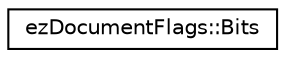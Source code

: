 digraph "Graphical Class Hierarchy"
{
 // LATEX_PDF_SIZE
  edge [fontname="Helvetica",fontsize="10",labelfontname="Helvetica",labelfontsize="10"];
  node [fontname="Helvetica",fontsize="10",shape=record];
  rankdir="LR";
  Node0 [label="ezDocumentFlags::Bits",height=0.2,width=0.4,color="black", fillcolor="white", style="filled",URL="$d4/dfa/structez_document_flags_1_1_bits.htm",tooltip=" "];
}
